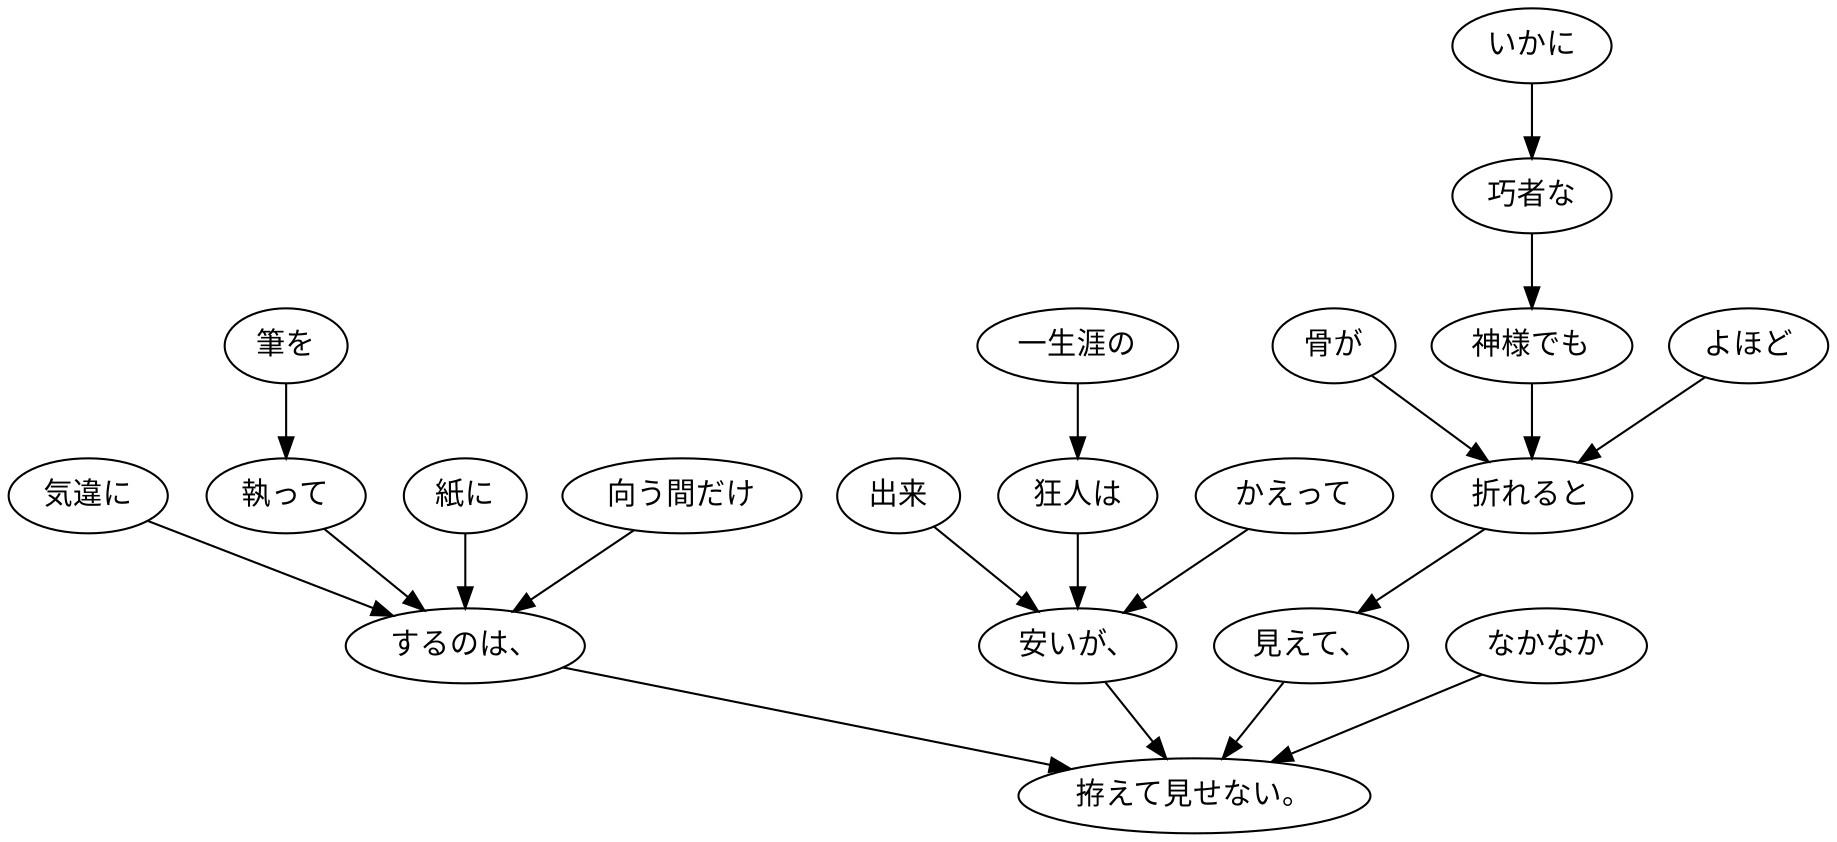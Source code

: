 digraph graph4889 {
	node0 [label="一生涯の"];
	node1 [label="狂人は"];
	node2 [label="かえって"];
	node3 [label="出来"];
	node4 [label="安いが、"];
	node5 [label="筆を"];
	node6 [label="執って"];
	node7 [label="紙に"];
	node8 [label="向う間だけ"];
	node9 [label="気違に"];
	node10 [label="するのは、"];
	node11 [label="いかに"];
	node12 [label="巧者な"];
	node13 [label="神様でも"];
	node14 [label="よほど"];
	node15 [label="骨が"];
	node16 [label="折れると"];
	node17 [label="見えて、"];
	node18 [label="なかなか"];
	node19 [label="拵えて見せない。"];
	node0 -> node1;
	node1 -> node4;
	node2 -> node4;
	node3 -> node4;
	node4 -> node19;
	node5 -> node6;
	node6 -> node10;
	node7 -> node10;
	node8 -> node10;
	node9 -> node10;
	node10 -> node19;
	node11 -> node12;
	node12 -> node13;
	node13 -> node16;
	node14 -> node16;
	node15 -> node16;
	node16 -> node17;
	node17 -> node19;
	node18 -> node19;
}
